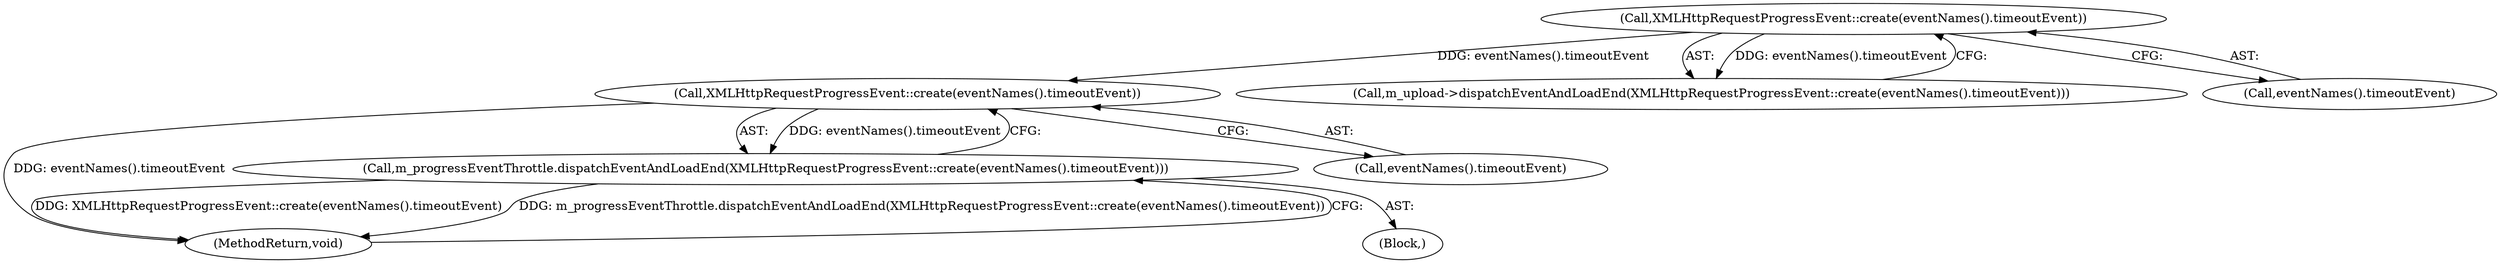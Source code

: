 digraph "1_Chrome_aa1a102f73565feeb1d121d0d6c9524bebcdd75f_2@API" {
"1000142" [label="(Call,XMLHttpRequestProgressEvent::create(eventNames().timeoutEvent))"];
"1000137" [label="(Call,XMLHttpRequestProgressEvent::create(eventNames().timeoutEvent))"];
"1000141" [label="(Call,m_progressEventThrottle.dispatchEventAndLoadEnd(XMLHttpRequestProgressEvent::create(eventNames().timeoutEvent)))"];
"1000136" [label="(Call,m_upload->dispatchEventAndLoadEnd(XMLHttpRequestProgressEvent::create(eventNames().timeoutEvent)))"];
"1000137" [label="(Call,XMLHttpRequestProgressEvent::create(eventNames().timeoutEvent))"];
"1000143" [label="(Call,eventNames().timeoutEvent)"];
"1000141" [label="(Call,m_progressEventThrottle.dispatchEventAndLoadEnd(XMLHttpRequestProgressEvent::create(eventNames().timeoutEvent)))"];
"1000142" [label="(Call,XMLHttpRequestProgressEvent::create(eventNames().timeoutEvent))"];
"1000146" [label="(MethodReturn,void)"];
"1000138" [label="(Call,eventNames().timeoutEvent)"];
"1000101" [label="(Block,)"];
"1000142" -> "1000141"  [label="AST: "];
"1000142" -> "1000143"  [label="CFG: "];
"1000143" -> "1000142"  [label="AST: "];
"1000141" -> "1000142"  [label="CFG: "];
"1000142" -> "1000146"  [label="DDG: eventNames().timeoutEvent"];
"1000142" -> "1000141"  [label="DDG: eventNames().timeoutEvent"];
"1000137" -> "1000142"  [label="DDG: eventNames().timeoutEvent"];
"1000137" -> "1000136"  [label="AST: "];
"1000137" -> "1000138"  [label="CFG: "];
"1000138" -> "1000137"  [label="AST: "];
"1000136" -> "1000137"  [label="CFG: "];
"1000137" -> "1000136"  [label="DDG: eventNames().timeoutEvent"];
"1000141" -> "1000101"  [label="AST: "];
"1000146" -> "1000141"  [label="CFG: "];
"1000141" -> "1000146"  [label="DDG: XMLHttpRequestProgressEvent::create(eventNames().timeoutEvent)"];
"1000141" -> "1000146"  [label="DDG: m_progressEventThrottle.dispatchEventAndLoadEnd(XMLHttpRequestProgressEvent::create(eventNames().timeoutEvent))"];
}
